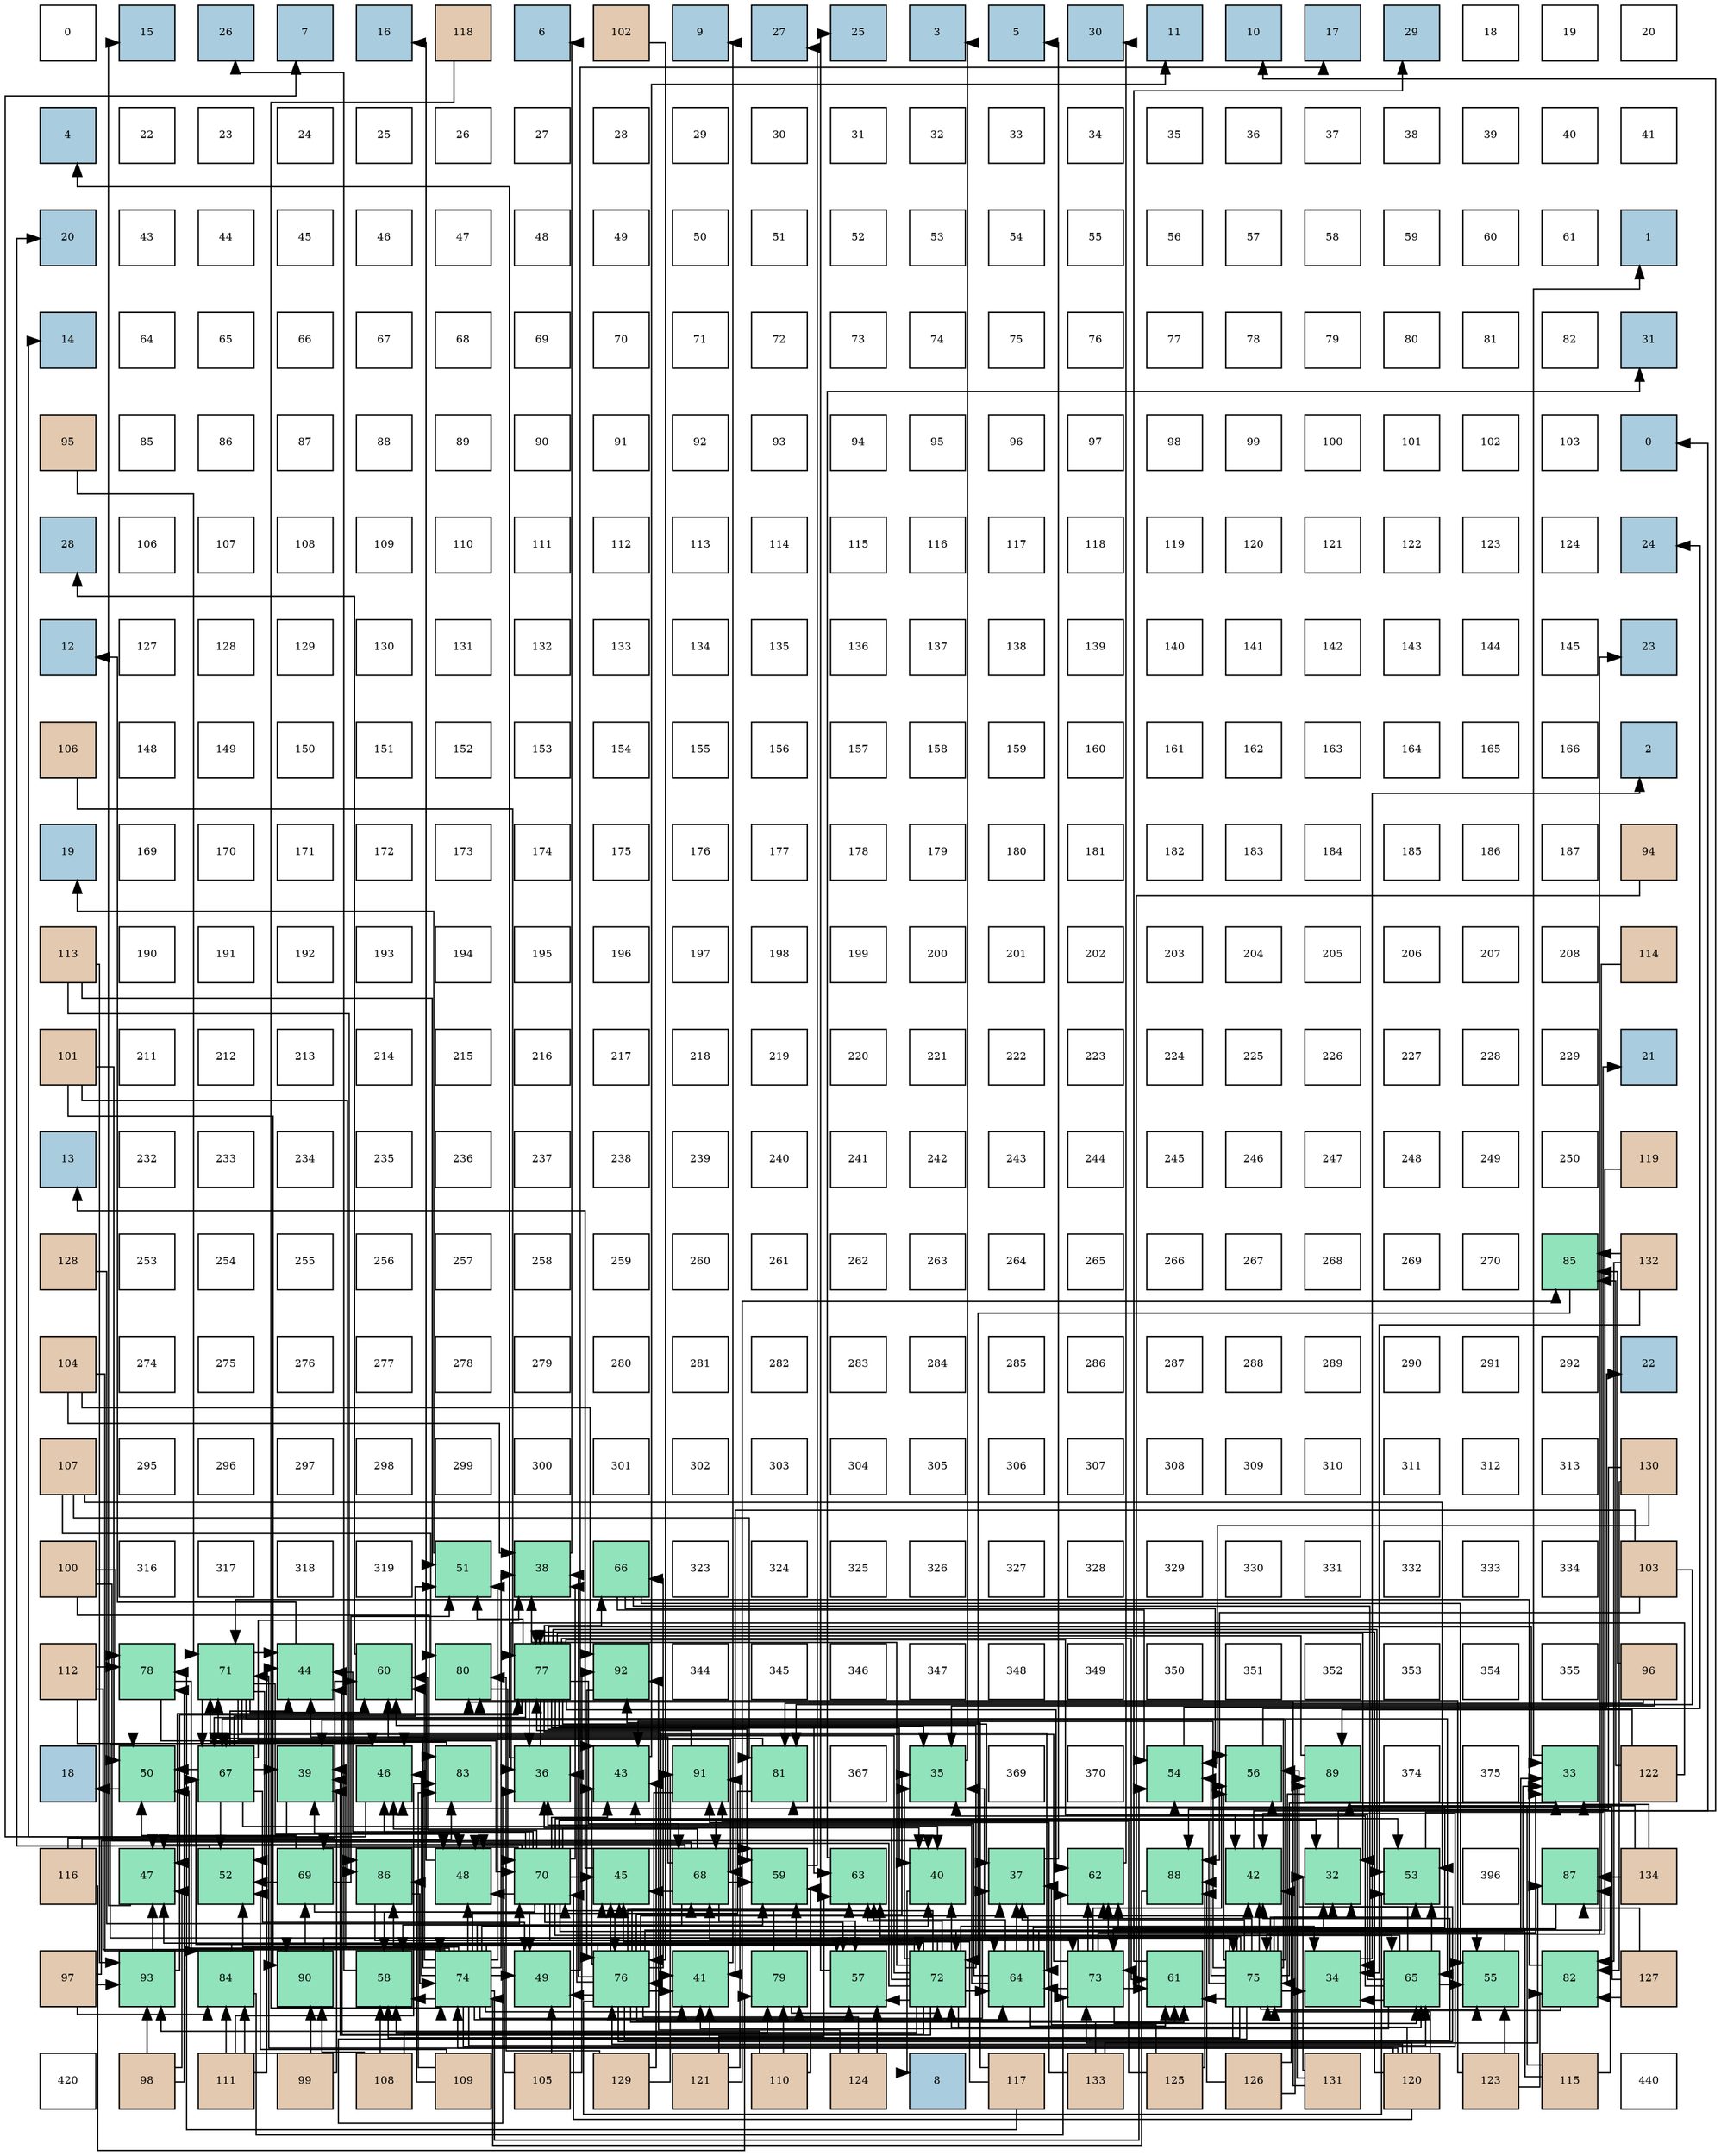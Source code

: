 digraph layout{
 rankdir=TB;
 splines=ortho;
 node [style=filled shape=square fixedsize=true width=0.6];
0[label="0", fontsize=8, fillcolor="#ffffff"];
1[label="15", fontsize=8, fillcolor="#a9ccde"];
2[label="26", fontsize=8, fillcolor="#a9ccde"];
3[label="7", fontsize=8, fillcolor="#a9ccde"];
4[label="16", fontsize=8, fillcolor="#a9ccde"];
5[label="118", fontsize=8, fillcolor="#e3c9af"];
6[label="6", fontsize=8, fillcolor="#a9ccde"];
7[label="102", fontsize=8, fillcolor="#e3c9af"];
8[label="9", fontsize=8, fillcolor="#a9ccde"];
9[label="27", fontsize=8, fillcolor="#a9ccde"];
10[label="25", fontsize=8, fillcolor="#a9ccde"];
11[label="3", fontsize=8, fillcolor="#a9ccde"];
12[label="5", fontsize=8, fillcolor="#a9ccde"];
13[label="30", fontsize=8, fillcolor="#a9ccde"];
14[label="11", fontsize=8, fillcolor="#a9ccde"];
15[label="10", fontsize=8, fillcolor="#a9ccde"];
16[label="17", fontsize=8, fillcolor="#a9ccde"];
17[label="29", fontsize=8, fillcolor="#a9ccde"];
18[label="18", fontsize=8, fillcolor="#ffffff"];
19[label="19", fontsize=8, fillcolor="#ffffff"];
20[label="20", fontsize=8, fillcolor="#ffffff"];
21[label="4", fontsize=8, fillcolor="#a9ccde"];
22[label="22", fontsize=8, fillcolor="#ffffff"];
23[label="23", fontsize=8, fillcolor="#ffffff"];
24[label="24", fontsize=8, fillcolor="#ffffff"];
25[label="25", fontsize=8, fillcolor="#ffffff"];
26[label="26", fontsize=8, fillcolor="#ffffff"];
27[label="27", fontsize=8, fillcolor="#ffffff"];
28[label="28", fontsize=8, fillcolor="#ffffff"];
29[label="29", fontsize=8, fillcolor="#ffffff"];
30[label="30", fontsize=8, fillcolor="#ffffff"];
31[label="31", fontsize=8, fillcolor="#ffffff"];
32[label="32", fontsize=8, fillcolor="#ffffff"];
33[label="33", fontsize=8, fillcolor="#ffffff"];
34[label="34", fontsize=8, fillcolor="#ffffff"];
35[label="35", fontsize=8, fillcolor="#ffffff"];
36[label="36", fontsize=8, fillcolor="#ffffff"];
37[label="37", fontsize=8, fillcolor="#ffffff"];
38[label="38", fontsize=8, fillcolor="#ffffff"];
39[label="39", fontsize=8, fillcolor="#ffffff"];
40[label="40", fontsize=8, fillcolor="#ffffff"];
41[label="41", fontsize=8, fillcolor="#ffffff"];
42[label="20", fontsize=8, fillcolor="#a9ccde"];
43[label="43", fontsize=8, fillcolor="#ffffff"];
44[label="44", fontsize=8, fillcolor="#ffffff"];
45[label="45", fontsize=8, fillcolor="#ffffff"];
46[label="46", fontsize=8, fillcolor="#ffffff"];
47[label="47", fontsize=8, fillcolor="#ffffff"];
48[label="48", fontsize=8, fillcolor="#ffffff"];
49[label="49", fontsize=8, fillcolor="#ffffff"];
50[label="50", fontsize=8, fillcolor="#ffffff"];
51[label="51", fontsize=8, fillcolor="#ffffff"];
52[label="52", fontsize=8, fillcolor="#ffffff"];
53[label="53", fontsize=8, fillcolor="#ffffff"];
54[label="54", fontsize=8, fillcolor="#ffffff"];
55[label="55", fontsize=8, fillcolor="#ffffff"];
56[label="56", fontsize=8, fillcolor="#ffffff"];
57[label="57", fontsize=8, fillcolor="#ffffff"];
58[label="58", fontsize=8, fillcolor="#ffffff"];
59[label="59", fontsize=8, fillcolor="#ffffff"];
60[label="60", fontsize=8, fillcolor="#ffffff"];
61[label="61", fontsize=8, fillcolor="#ffffff"];
62[label="1", fontsize=8, fillcolor="#a9ccde"];
63[label="14", fontsize=8, fillcolor="#a9ccde"];
64[label="64", fontsize=8, fillcolor="#ffffff"];
65[label="65", fontsize=8, fillcolor="#ffffff"];
66[label="66", fontsize=8, fillcolor="#ffffff"];
67[label="67", fontsize=8, fillcolor="#ffffff"];
68[label="68", fontsize=8, fillcolor="#ffffff"];
69[label="69", fontsize=8, fillcolor="#ffffff"];
70[label="70", fontsize=8, fillcolor="#ffffff"];
71[label="71", fontsize=8, fillcolor="#ffffff"];
72[label="72", fontsize=8, fillcolor="#ffffff"];
73[label="73", fontsize=8, fillcolor="#ffffff"];
74[label="74", fontsize=8, fillcolor="#ffffff"];
75[label="75", fontsize=8, fillcolor="#ffffff"];
76[label="76", fontsize=8, fillcolor="#ffffff"];
77[label="77", fontsize=8, fillcolor="#ffffff"];
78[label="78", fontsize=8, fillcolor="#ffffff"];
79[label="79", fontsize=8, fillcolor="#ffffff"];
80[label="80", fontsize=8, fillcolor="#ffffff"];
81[label="81", fontsize=8, fillcolor="#ffffff"];
82[label="82", fontsize=8, fillcolor="#ffffff"];
83[label="31", fontsize=8, fillcolor="#a9ccde"];
84[label="95", fontsize=8, fillcolor="#e3c9af"];
85[label="85", fontsize=8, fillcolor="#ffffff"];
86[label="86", fontsize=8, fillcolor="#ffffff"];
87[label="87", fontsize=8, fillcolor="#ffffff"];
88[label="88", fontsize=8, fillcolor="#ffffff"];
89[label="89", fontsize=8, fillcolor="#ffffff"];
90[label="90", fontsize=8, fillcolor="#ffffff"];
91[label="91", fontsize=8, fillcolor="#ffffff"];
92[label="92", fontsize=8, fillcolor="#ffffff"];
93[label="93", fontsize=8, fillcolor="#ffffff"];
94[label="94", fontsize=8, fillcolor="#ffffff"];
95[label="95", fontsize=8, fillcolor="#ffffff"];
96[label="96", fontsize=8, fillcolor="#ffffff"];
97[label="97", fontsize=8, fillcolor="#ffffff"];
98[label="98", fontsize=8, fillcolor="#ffffff"];
99[label="99", fontsize=8, fillcolor="#ffffff"];
100[label="100", fontsize=8, fillcolor="#ffffff"];
101[label="101", fontsize=8, fillcolor="#ffffff"];
102[label="102", fontsize=8, fillcolor="#ffffff"];
103[label="103", fontsize=8, fillcolor="#ffffff"];
104[label="0", fontsize=8, fillcolor="#a9ccde"];
105[label="28", fontsize=8, fillcolor="#a9ccde"];
106[label="106", fontsize=8, fillcolor="#ffffff"];
107[label="107", fontsize=8, fillcolor="#ffffff"];
108[label="108", fontsize=8, fillcolor="#ffffff"];
109[label="109", fontsize=8, fillcolor="#ffffff"];
110[label="110", fontsize=8, fillcolor="#ffffff"];
111[label="111", fontsize=8, fillcolor="#ffffff"];
112[label="112", fontsize=8, fillcolor="#ffffff"];
113[label="113", fontsize=8, fillcolor="#ffffff"];
114[label="114", fontsize=8, fillcolor="#ffffff"];
115[label="115", fontsize=8, fillcolor="#ffffff"];
116[label="116", fontsize=8, fillcolor="#ffffff"];
117[label="117", fontsize=8, fillcolor="#ffffff"];
118[label="118", fontsize=8, fillcolor="#ffffff"];
119[label="119", fontsize=8, fillcolor="#ffffff"];
120[label="120", fontsize=8, fillcolor="#ffffff"];
121[label="121", fontsize=8, fillcolor="#ffffff"];
122[label="122", fontsize=8, fillcolor="#ffffff"];
123[label="123", fontsize=8, fillcolor="#ffffff"];
124[label="124", fontsize=8, fillcolor="#ffffff"];
125[label="24", fontsize=8, fillcolor="#a9ccde"];
126[label="12", fontsize=8, fillcolor="#a9ccde"];
127[label="127", fontsize=8, fillcolor="#ffffff"];
128[label="128", fontsize=8, fillcolor="#ffffff"];
129[label="129", fontsize=8, fillcolor="#ffffff"];
130[label="130", fontsize=8, fillcolor="#ffffff"];
131[label="131", fontsize=8, fillcolor="#ffffff"];
132[label="132", fontsize=8, fillcolor="#ffffff"];
133[label="133", fontsize=8, fillcolor="#ffffff"];
134[label="134", fontsize=8, fillcolor="#ffffff"];
135[label="135", fontsize=8, fillcolor="#ffffff"];
136[label="136", fontsize=8, fillcolor="#ffffff"];
137[label="137", fontsize=8, fillcolor="#ffffff"];
138[label="138", fontsize=8, fillcolor="#ffffff"];
139[label="139", fontsize=8, fillcolor="#ffffff"];
140[label="140", fontsize=8, fillcolor="#ffffff"];
141[label="141", fontsize=8, fillcolor="#ffffff"];
142[label="142", fontsize=8, fillcolor="#ffffff"];
143[label="143", fontsize=8, fillcolor="#ffffff"];
144[label="144", fontsize=8, fillcolor="#ffffff"];
145[label="145", fontsize=8, fillcolor="#ffffff"];
146[label="23", fontsize=8, fillcolor="#a9ccde"];
147[label="106", fontsize=8, fillcolor="#e3c9af"];
148[label="148", fontsize=8, fillcolor="#ffffff"];
149[label="149", fontsize=8, fillcolor="#ffffff"];
150[label="150", fontsize=8, fillcolor="#ffffff"];
151[label="151", fontsize=8, fillcolor="#ffffff"];
152[label="152", fontsize=8, fillcolor="#ffffff"];
153[label="153", fontsize=8, fillcolor="#ffffff"];
154[label="154", fontsize=8, fillcolor="#ffffff"];
155[label="155", fontsize=8, fillcolor="#ffffff"];
156[label="156", fontsize=8, fillcolor="#ffffff"];
157[label="157", fontsize=8, fillcolor="#ffffff"];
158[label="158", fontsize=8, fillcolor="#ffffff"];
159[label="159", fontsize=8, fillcolor="#ffffff"];
160[label="160", fontsize=8, fillcolor="#ffffff"];
161[label="161", fontsize=8, fillcolor="#ffffff"];
162[label="162", fontsize=8, fillcolor="#ffffff"];
163[label="163", fontsize=8, fillcolor="#ffffff"];
164[label="164", fontsize=8, fillcolor="#ffffff"];
165[label="165", fontsize=8, fillcolor="#ffffff"];
166[label="166", fontsize=8, fillcolor="#ffffff"];
167[label="2", fontsize=8, fillcolor="#a9ccde"];
168[label="19", fontsize=8, fillcolor="#a9ccde"];
169[label="169", fontsize=8, fillcolor="#ffffff"];
170[label="170", fontsize=8, fillcolor="#ffffff"];
171[label="171", fontsize=8, fillcolor="#ffffff"];
172[label="172", fontsize=8, fillcolor="#ffffff"];
173[label="173", fontsize=8, fillcolor="#ffffff"];
174[label="174", fontsize=8, fillcolor="#ffffff"];
175[label="175", fontsize=8, fillcolor="#ffffff"];
176[label="176", fontsize=8, fillcolor="#ffffff"];
177[label="177", fontsize=8, fillcolor="#ffffff"];
178[label="178", fontsize=8, fillcolor="#ffffff"];
179[label="179", fontsize=8, fillcolor="#ffffff"];
180[label="180", fontsize=8, fillcolor="#ffffff"];
181[label="181", fontsize=8, fillcolor="#ffffff"];
182[label="182", fontsize=8, fillcolor="#ffffff"];
183[label="183", fontsize=8, fillcolor="#ffffff"];
184[label="184", fontsize=8, fillcolor="#ffffff"];
185[label="185", fontsize=8, fillcolor="#ffffff"];
186[label="186", fontsize=8, fillcolor="#ffffff"];
187[label="187", fontsize=8, fillcolor="#ffffff"];
188[label="94", fontsize=8, fillcolor="#e3c9af"];
189[label="113", fontsize=8, fillcolor="#e3c9af"];
190[label="190", fontsize=8, fillcolor="#ffffff"];
191[label="191", fontsize=8, fillcolor="#ffffff"];
192[label="192", fontsize=8, fillcolor="#ffffff"];
193[label="193", fontsize=8, fillcolor="#ffffff"];
194[label="194", fontsize=8, fillcolor="#ffffff"];
195[label="195", fontsize=8, fillcolor="#ffffff"];
196[label="196", fontsize=8, fillcolor="#ffffff"];
197[label="197", fontsize=8, fillcolor="#ffffff"];
198[label="198", fontsize=8, fillcolor="#ffffff"];
199[label="199", fontsize=8, fillcolor="#ffffff"];
200[label="200", fontsize=8, fillcolor="#ffffff"];
201[label="201", fontsize=8, fillcolor="#ffffff"];
202[label="202", fontsize=8, fillcolor="#ffffff"];
203[label="203", fontsize=8, fillcolor="#ffffff"];
204[label="204", fontsize=8, fillcolor="#ffffff"];
205[label="205", fontsize=8, fillcolor="#ffffff"];
206[label="206", fontsize=8, fillcolor="#ffffff"];
207[label="207", fontsize=8, fillcolor="#ffffff"];
208[label="208", fontsize=8, fillcolor="#ffffff"];
209[label="114", fontsize=8, fillcolor="#e3c9af"];
210[label="101", fontsize=8, fillcolor="#e3c9af"];
211[label="211", fontsize=8, fillcolor="#ffffff"];
212[label="212", fontsize=8, fillcolor="#ffffff"];
213[label="213", fontsize=8, fillcolor="#ffffff"];
214[label="214", fontsize=8, fillcolor="#ffffff"];
215[label="215", fontsize=8, fillcolor="#ffffff"];
216[label="216", fontsize=8, fillcolor="#ffffff"];
217[label="217", fontsize=8, fillcolor="#ffffff"];
218[label="218", fontsize=8, fillcolor="#ffffff"];
219[label="219", fontsize=8, fillcolor="#ffffff"];
220[label="220", fontsize=8, fillcolor="#ffffff"];
221[label="221", fontsize=8, fillcolor="#ffffff"];
222[label="222", fontsize=8, fillcolor="#ffffff"];
223[label="223", fontsize=8, fillcolor="#ffffff"];
224[label="224", fontsize=8, fillcolor="#ffffff"];
225[label="225", fontsize=8, fillcolor="#ffffff"];
226[label="226", fontsize=8, fillcolor="#ffffff"];
227[label="227", fontsize=8, fillcolor="#ffffff"];
228[label="228", fontsize=8, fillcolor="#ffffff"];
229[label="229", fontsize=8, fillcolor="#ffffff"];
230[label="21", fontsize=8, fillcolor="#a9ccde"];
231[label="13", fontsize=8, fillcolor="#a9ccde"];
232[label="232", fontsize=8, fillcolor="#ffffff"];
233[label="233", fontsize=8, fillcolor="#ffffff"];
234[label="234", fontsize=8, fillcolor="#ffffff"];
235[label="235", fontsize=8, fillcolor="#ffffff"];
236[label="236", fontsize=8, fillcolor="#ffffff"];
237[label="237", fontsize=8, fillcolor="#ffffff"];
238[label="238", fontsize=8, fillcolor="#ffffff"];
239[label="239", fontsize=8, fillcolor="#ffffff"];
240[label="240", fontsize=8, fillcolor="#ffffff"];
241[label="241", fontsize=8, fillcolor="#ffffff"];
242[label="242", fontsize=8, fillcolor="#ffffff"];
243[label="243", fontsize=8, fillcolor="#ffffff"];
244[label="244", fontsize=8, fillcolor="#ffffff"];
245[label="245", fontsize=8, fillcolor="#ffffff"];
246[label="246", fontsize=8, fillcolor="#ffffff"];
247[label="247", fontsize=8, fillcolor="#ffffff"];
248[label="248", fontsize=8, fillcolor="#ffffff"];
249[label="249", fontsize=8, fillcolor="#ffffff"];
250[label="250", fontsize=8, fillcolor="#ffffff"];
251[label="119", fontsize=8, fillcolor="#e3c9af"];
252[label="128", fontsize=8, fillcolor="#e3c9af"];
253[label="253", fontsize=8, fillcolor="#ffffff"];
254[label="254", fontsize=8, fillcolor="#ffffff"];
255[label="255", fontsize=8, fillcolor="#ffffff"];
256[label="256", fontsize=8, fillcolor="#ffffff"];
257[label="257", fontsize=8, fillcolor="#ffffff"];
258[label="258", fontsize=8, fillcolor="#ffffff"];
259[label="259", fontsize=8, fillcolor="#ffffff"];
260[label="260", fontsize=8, fillcolor="#ffffff"];
261[label="261", fontsize=8, fillcolor="#ffffff"];
262[label="262", fontsize=8, fillcolor="#ffffff"];
263[label="263", fontsize=8, fillcolor="#ffffff"];
264[label="264", fontsize=8, fillcolor="#ffffff"];
265[label="265", fontsize=8, fillcolor="#ffffff"];
266[label="266", fontsize=8, fillcolor="#ffffff"];
267[label="267", fontsize=8, fillcolor="#ffffff"];
268[label="268", fontsize=8, fillcolor="#ffffff"];
269[label="269", fontsize=8, fillcolor="#ffffff"];
270[label="270", fontsize=8, fillcolor="#ffffff"];
271[label="85", fontsize=8, fillcolor="#91e3bb"];
272[label="132", fontsize=8, fillcolor="#e3c9af"];
273[label="104", fontsize=8, fillcolor="#e3c9af"];
274[label="274", fontsize=8, fillcolor="#ffffff"];
275[label="275", fontsize=8, fillcolor="#ffffff"];
276[label="276", fontsize=8, fillcolor="#ffffff"];
277[label="277", fontsize=8, fillcolor="#ffffff"];
278[label="278", fontsize=8, fillcolor="#ffffff"];
279[label="279", fontsize=8, fillcolor="#ffffff"];
280[label="280", fontsize=8, fillcolor="#ffffff"];
281[label="281", fontsize=8, fillcolor="#ffffff"];
282[label="282", fontsize=8, fillcolor="#ffffff"];
283[label="283", fontsize=8, fillcolor="#ffffff"];
284[label="284", fontsize=8, fillcolor="#ffffff"];
285[label="285", fontsize=8, fillcolor="#ffffff"];
286[label="286", fontsize=8, fillcolor="#ffffff"];
287[label="287", fontsize=8, fillcolor="#ffffff"];
288[label="288", fontsize=8, fillcolor="#ffffff"];
289[label="289", fontsize=8, fillcolor="#ffffff"];
290[label="290", fontsize=8, fillcolor="#ffffff"];
291[label="291", fontsize=8, fillcolor="#ffffff"];
292[label="292", fontsize=8, fillcolor="#ffffff"];
293[label="22", fontsize=8, fillcolor="#a9ccde"];
294[label="107", fontsize=8, fillcolor="#e3c9af"];
295[label="295", fontsize=8, fillcolor="#ffffff"];
296[label="296", fontsize=8, fillcolor="#ffffff"];
297[label="297", fontsize=8, fillcolor="#ffffff"];
298[label="298", fontsize=8, fillcolor="#ffffff"];
299[label="299", fontsize=8, fillcolor="#ffffff"];
300[label="300", fontsize=8, fillcolor="#ffffff"];
301[label="301", fontsize=8, fillcolor="#ffffff"];
302[label="302", fontsize=8, fillcolor="#ffffff"];
303[label="303", fontsize=8, fillcolor="#ffffff"];
304[label="304", fontsize=8, fillcolor="#ffffff"];
305[label="305", fontsize=8, fillcolor="#ffffff"];
306[label="306", fontsize=8, fillcolor="#ffffff"];
307[label="307", fontsize=8, fillcolor="#ffffff"];
308[label="308", fontsize=8, fillcolor="#ffffff"];
309[label="309", fontsize=8, fillcolor="#ffffff"];
310[label="310", fontsize=8, fillcolor="#ffffff"];
311[label="311", fontsize=8, fillcolor="#ffffff"];
312[label="312", fontsize=8, fillcolor="#ffffff"];
313[label="313", fontsize=8, fillcolor="#ffffff"];
314[label="130", fontsize=8, fillcolor="#e3c9af"];
315[label="100", fontsize=8, fillcolor="#e3c9af"];
316[label="316", fontsize=8, fillcolor="#ffffff"];
317[label="317", fontsize=8, fillcolor="#ffffff"];
318[label="318", fontsize=8, fillcolor="#ffffff"];
319[label="319", fontsize=8, fillcolor="#ffffff"];
320[label="51", fontsize=8, fillcolor="#91e3bb"];
321[label="38", fontsize=8, fillcolor="#91e3bb"];
322[label="66", fontsize=8, fillcolor="#91e3bb"];
323[label="323", fontsize=8, fillcolor="#ffffff"];
324[label="324", fontsize=8, fillcolor="#ffffff"];
325[label="325", fontsize=8, fillcolor="#ffffff"];
326[label="326", fontsize=8, fillcolor="#ffffff"];
327[label="327", fontsize=8, fillcolor="#ffffff"];
328[label="328", fontsize=8, fillcolor="#ffffff"];
329[label="329", fontsize=8, fillcolor="#ffffff"];
330[label="330", fontsize=8, fillcolor="#ffffff"];
331[label="331", fontsize=8, fillcolor="#ffffff"];
332[label="332", fontsize=8, fillcolor="#ffffff"];
333[label="333", fontsize=8, fillcolor="#ffffff"];
334[label="334", fontsize=8, fillcolor="#ffffff"];
335[label="103", fontsize=8, fillcolor="#e3c9af"];
336[label="112", fontsize=8, fillcolor="#e3c9af"];
337[label="78", fontsize=8, fillcolor="#91e3bb"];
338[label="71", fontsize=8, fillcolor="#91e3bb"];
339[label="44", fontsize=8, fillcolor="#91e3bb"];
340[label="60", fontsize=8, fillcolor="#91e3bb"];
341[label="80", fontsize=8, fillcolor="#91e3bb"];
342[label="77", fontsize=8, fillcolor="#91e3bb"];
343[label="92", fontsize=8, fillcolor="#91e3bb"];
344[label="344", fontsize=8, fillcolor="#ffffff"];
345[label="345", fontsize=8, fillcolor="#ffffff"];
346[label="346", fontsize=8, fillcolor="#ffffff"];
347[label="347", fontsize=8, fillcolor="#ffffff"];
348[label="348", fontsize=8, fillcolor="#ffffff"];
349[label="349", fontsize=8, fillcolor="#ffffff"];
350[label="350", fontsize=8, fillcolor="#ffffff"];
351[label="351", fontsize=8, fillcolor="#ffffff"];
352[label="352", fontsize=8, fillcolor="#ffffff"];
353[label="353", fontsize=8, fillcolor="#ffffff"];
354[label="354", fontsize=8, fillcolor="#ffffff"];
355[label="355", fontsize=8, fillcolor="#ffffff"];
356[label="96", fontsize=8, fillcolor="#e3c9af"];
357[label="18", fontsize=8, fillcolor="#a9ccde"];
358[label="50", fontsize=8, fillcolor="#91e3bb"];
359[label="67", fontsize=8, fillcolor="#91e3bb"];
360[label="39", fontsize=8, fillcolor="#91e3bb"];
361[label="46", fontsize=8, fillcolor="#91e3bb"];
362[label="83", fontsize=8, fillcolor="#91e3bb"];
363[label="36", fontsize=8, fillcolor="#91e3bb"];
364[label="43", fontsize=8, fillcolor="#91e3bb"];
365[label="91", fontsize=8, fillcolor="#91e3bb"];
366[label="81", fontsize=8, fillcolor="#91e3bb"];
367[label="367", fontsize=8, fillcolor="#ffffff"];
368[label="35", fontsize=8, fillcolor="#91e3bb"];
369[label="369", fontsize=8, fillcolor="#ffffff"];
370[label="370", fontsize=8, fillcolor="#ffffff"];
371[label="54", fontsize=8, fillcolor="#91e3bb"];
372[label="56", fontsize=8, fillcolor="#91e3bb"];
373[label="89", fontsize=8, fillcolor="#91e3bb"];
374[label="374", fontsize=8, fillcolor="#ffffff"];
375[label="375", fontsize=8, fillcolor="#ffffff"];
376[label="33", fontsize=8, fillcolor="#91e3bb"];
377[label="122", fontsize=8, fillcolor="#e3c9af"];
378[label="116", fontsize=8, fillcolor="#e3c9af"];
379[label="47", fontsize=8, fillcolor="#91e3bb"];
380[label="52", fontsize=8, fillcolor="#91e3bb"];
381[label="69", fontsize=8, fillcolor="#91e3bb"];
382[label="86", fontsize=8, fillcolor="#91e3bb"];
383[label="48", fontsize=8, fillcolor="#91e3bb"];
384[label="70", fontsize=8, fillcolor="#91e3bb"];
385[label="45", fontsize=8, fillcolor="#91e3bb"];
386[label="68", fontsize=8, fillcolor="#91e3bb"];
387[label="59", fontsize=8, fillcolor="#91e3bb"];
388[label="63", fontsize=8, fillcolor="#91e3bb"];
389[label="40", fontsize=8, fillcolor="#91e3bb"];
390[label="37", fontsize=8, fillcolor="#91e3bb"];
391[label="62", fontsize=8, fillcolor="#91e3bb"];
392[label="88", fontsize=8, fillcolor="#91e3bb"];
393[label="42", fontsize=8, fillcolor="#91e3bb"];
394[label="32", fontsize=8, fillcolor="#91e3bb"];
395[label="53", fontsize=8, fillcolor="#91e3bb"];
396[label="396", fontsize=8, fillcolor="#ffffff"];
397[label="87", fontsize=8, fillcolor="#91e3bb"];
398[label="134", fontsize=8, fillcolor="#e3c9af"];
399[label="97", fontsize=8, fillcolor="#e3c9af"];
400[label="93", fontsize=8, fillcolor="#91e3bb"];
401[label="84", fontsize=8, fillcolor="#91e3bb"];
402[label="90", fontsize=8, fillcolor="#91e3bb"];
403[label="58", fontsize=8, fillcolor="#91e3bb"];
404[label="74", fontsize=8, fillcolor="#91e3bb"];
405[label="49", fontsize=8, fillcolor="#91e3bb"];
406[label="76", fontsize=8, fillcolor="#91e3bb"];
407[label="41", fontsize=8, fillcolor="#91e3bb"];
408[label="79", fontsize=8, fillcolor="#91e3bb"];
409[label="57", fontsize=8, fillcolor="#91e3bb"];
410[label="72", fontsize=8, fillcolor="#91e3bb"];
411[label="64", fontsize=8, fillcolor="#91e3bb"];
412[label="73", fontsize=8, fillcolor="#91e3bb"];
413[label="61", fontsize=8, fillcolor="#91e3bb"];
414[label="75", fontsize=8, fillcolor="#91e3bb"];
415[label="34", fontsize=8, fillcolor="#91e3bb"];
416[label="65", fontsize=8, fillcolor="#91e3bb"];
417[label="55", fontsize=8, fillcolor="#91e3bb"];
418[label="82", fontsize=8, fillcolor="#91e3bb"];
419[label="127", fontsize=8, fillcolor="#e3c9af"];
420[label="420", fontsize=8, fillcolor="#ffffff"];
421[label="98", fontsize=8, fillcolor="#e3c9af"];
422[label="111", fontsize=8, fillcolor="#e3c9af"];
423[label="99", fontsize=8, fillcolor="#e3c9af"];
424[label="108", fontsize=8, fillcolor="#e3c9af"];
425[label="109", fontsize=8, fillcolor="#e3c9af"];
426[label="105", fontsize=8, fillcolor="#e3c9af"];
427[label="129", fontsize=8, fillcolor="#e3c9af"];
428[label="121", fontsize=8, fillcolor="#e3c9af"];
429[label="110", fontsize=8, fillcolor="#e3c9af"];
430[label="124", fontsize=8, fillcolor="#e3c9af"];
431[label="8", fontsize=8, fillcolor="#a9ccde"];
432[label="117", fontsize=8, fillcolor="#e3c9af"];
433[label="133", fontsize=8, fillcolor="#e3c9af"];
434[label="125", fontsize=8, fillcolor="#e3c9af"];
435[label="126", fontsize=8, fillcolor="#e3c9af"];
436[label="131", fontsize=8, fillcolor="#e3c9af"];
437[label="120", fontsize=8, fillcolor="#e3c9af"];
438[label="123", fontsize=8, fillcolor="#e3c9af"];
439[label="115", fontsize=8, fillcolor="#e3c9af"];
440[label="440", fontsize=8, fillcolor="#ffffff"];
edge [constraint=false, style=vis];394 -> 104;
376 -> 62;
415 -> 167;
368 -> 11;
363 -> 21;
390 -> 12;
321 -> 6;
360 -> 3;
389 -> 431;
407 -> 8;
393 -> 15;
364 -> 14;
339 -> 126;
385 -> 231;
361 -> 63;
379 -> 1;
383 -> 4;
405 -> 16;
358 -> 357;
320 -> 168;
380 -> 42;
395 -> 230;
371 -> 293;
417 -> 146;
372 -> 125;
409 -> 10;
403 -> 2;
387 -> 9;
340 -> 105;
413 -> 17;
391 -> 13;
388 -> 83;
411 -> 394;
411 -> 376;
411 -> 363;
411 -> 390;
411 -> 393;
411 -> 364;
411 -> 413;
411 -> 388;
416 -> 415;
416 -> 368;
416 -> 407;
416 -> 395;
416 -> 371;
416 -> 417;
416 -> 372;
416 -> 391;
322 -> 415;
322 -> 371;
322 -> 417;
322 -> 372;
359 -> 321;
359 -> 360;
359 -> 389;
359 -> 339;
359 -> 405;
359 -> 358;
359 -> 320;
359 -> 380;
386 -> 385;
386 -> 361;
386 -> 379;
386 -> 383;
386 -> 409;
386 -> 403;
386 -> 387;
386 -> 340;
381 -> 405;
381 -> 358;
381 -> 320;
381 -> 380;
384 -> 394;
384 -> 321;
384 -> 360;
384 -> 389;
384 -> 364;
384 -> 339;
384 -> 385;
384 -> 361;
384 -> 379;
384 -> 383;
384 -> 395;
384 -> 417;
384 -> 409;
384 -> 403;
384 -> 387;
384 -> 340;
384 -> 411;
384 -> 416;
384 -> 381;
338 -> 339;
338 -> 383;
338 -> 380;
338 -> 340;
338 -> 411;
338 -> 416;
338 -> 359;
338 -> 386;
410 -> 415;
410 -> 368;
410 -> 363;
410 -> 321;
410 -> 360;
410 -> 389;
410 -> 339;
410 -> 385;
410 -> 361;
410 -> 379;
410 -> 383;
410 -> 409;
410 -> 403;
410 -> 387;
410 -> 340;
410 -> 388;
410 -> 411;
410 -> 416;
410 -> 381;
412 -> 376;
412 -> 372;
412 -> 413;
412 -> 391;
412 -> 411;
412 -> 416;
412 -> 359;
412 -> 386;
404 -> 390;
404 -> 321;
404 -> 360;
404 -> 389;
404 -> 407;
404 -> 393;
404 -> 339;
404 -> 385;
404 -> 361;
404 -> 379;
404 -> 383;
404 -> 405;
404 -> 358;
404 -> 320;
404 -> 380;
404 -> 371;
404 -> 409;
404 -> 403;
404 -> 387;
404 -> 340;
404 -> 411;
404 -> 416;
414 -> 394;
414 -> 376;
414 -> 415;
414 -> 368;
414 -> 363;
414 -> 390;
414 -> 360;
414 -> 407;
414 -> 393;
414 -> 364;
414 -> 361;
414 -> 358;
414 -> 395;
414 -> 371;
414 -> 417;
414 -> 372;
414 -> 403;
414 -> 413;
414 -> 391;
414 -> 388;
414 -> 359;
414 -> 386;
406 -> 394;
406 -> 376;
406 -> 368;
406 -> 363;
406 -> 390;
406 -> 321;
406 -> 407;
406 -> 393;
406 -> 364;
406 -> 385;
406 -> 405;
406 -> 395;
406 -> 409;
406 -> 413;
406 -> 391;
406 -> 388;
406 -> 322;
406 -> 359;
406 -> 386;
342 -> 394;
342 -> 376;
342 -> 368;
342 -> 363;
342 -> 390;
342 -> 389;
342 -> 407;
342 -> 393;
342 -> 364;
342 -> 379;
342 -> 320;
342 -> 395;
342 -> 387;
342 -> 413;
342 -> 391;
342 -> 388;
342 -> 322;
342 -> 359;
342 -> 386;
337 -> 384;
337 -> 404;
408 -> 384;
408 -> 410;
341 -> 384;
366 -> 338;
366 -> 406;
418 -> 338;
418 -> 414;
362 -> 338;
401 -> 410;
401 -> 412;
271 -> 410;
382 -> 412;
382 -> 404;
397 -> 412;
392 -> 404;
373 -> 414;
373 -> 342;
402 -> 414;
365 -> 406;
365 -> 342;
343 -> 406;
400 -> 342;
188 -> 412;
84 -> 338;
356 -> 368;
356 -> 366;
356 -> 271;
399 -> 389;
399 -> 401;
399 -> 400;
421 -> 379;
421 -> 337;
421 -> 400;
423 -> 360;
423 -> 401;
423 -> 402;
315 -> 383;
315 -> 337;
315 -> 362;
210 -> 358;
210 -> 382;
210 -> 402;
7 -> 406;
335 -> 407;
335 -> 366;
335 -> 392;
273 -> 321;
273 -> 401;
273 -> 343;
426 -> 405;
426 -> 382;
426 -> 343;
147 -> 342;
294 -> 395;
294 -> 341;
294 -> 366;
424 -> 403;
424 -> 408;
424 -> 402;
425 -> 380;
425 -> 362;
425 -> 382;
429 -> 387;
429 -> 408;
429 -> 400;
422 -> 339;
422 -> 362;
422 -> 401;
336 -> 361;
336 -> 337;
336 -> 402;
189 -> 320;
189 -> 382;
189 -> 400;
209 -> 410;
439 -> 391;
439 -> 366;
439 -> 397;
378 -> 340;
378 -> 408;
378 -> 362;
432 -> 385;
432 -> 337;
432 -> 343;
5 -> 404;
251 -> 414;
437 -> 384;
437 -> 338;
437 -> 410;
437 -> 412;
437 -> 404;
437 -> 414;
437 -> 406;
437 -> 342;
428 -> 388;
428 -> 271;
428 -> 365;
377 -> 363;
377 -> 271;
377 -> 373;
438 -> 417;
438 -> 341;
438 -> 418;
430 -> 409;
430 -> 408;
430 -> 343;
434 -> 390;
434 -> 392;
434 -> 365;
435 -> 393;
435 -> 392;
435 -> 373;
419 -> 372;
419 -> 418;
419 -> 397;
252 -> 384;
427 -> 364;
427 -> 341;
427 -> 365;
314 -> 371;
314 -> 418;
314 -> 392;
436 -> 394;
436 -> 341;
436 -> 373;
272 -> 415;
272 -> 418;
272 -> 271;
433 -> 413;
433 -> 397;
433 -> 365;
398 -> 376;
398 -> 397;
398 -> 373;
edge [constraint=true, style=invis];
0 -> 21 -> 42 -> 63 -> 84 -> 105 -> 126 -> 147 -> 168 -> 189 -> 210 -> 231 -> 252 -> 273 -> 294 -> 315 -> 336 -> 357 -> 378 -> 399 -> 420;
1 -> 22 -> 43 -> 64 -> 85 -> 106 -> 127 -> 148 -> 169 -> 190 -> 211 -> 232 -> 253 -> 274 -> 295 -> 316 -> 337 -> 358 -> 379 -> 400 -> 421;
2 -> 23 -> 44 -> 65 -> 86 -> 107 -> 128 -> 149 -> 170 -> 191 -> 212 -> 233 -> 254 -> 275 -> 296 -> 317 -> 338 -> 359 -> 380 -> 401 -> 422;
3 -> 24 -> 45 -> 66 -> 87 -> 108 -> 129 -> 150 -> 171 -> 192 -> 213 -> 234 -> 255 -> 276 -> 297 -> 318 -> 339 -> 360 -> 381 -> 402 -> 423;
4 -> 25 -> 46 -> 67 -> 88 -> 109 -> 130 -> 151 -> 172 -> 193 -> 214 -> 235 -> 256 -> 277 -> 298 -> 319 -> 340 -> 361 -> 382 -> 403 -> 424;
5 -> 26 -> 47 -> 68 -> 89 -> 110 -> 131 -> 152 -> 173 -> 194 -> 215 -> 236 -> 257 -> 278 -> 299 -> 320 -> 341 -> 362 -> 383 -> 404 -> 425;
6 -> 27 -> 48 -> 69 -> 90 -> 111 -> 132 -> 153 -> 174 -> 195 -> 216 -> 237 -> 258 -> 279 -> 300 -> 321 -> 342 -> 363 -> 384 -> 405 -> 426;
7 -> 28 -> 49 -> 70 -> 91 -> 112 -> 133 -> 154 -> 175 -> 196 -> 217 -> 238 -> 259 -> 280 -> 301 -> 322 -> 343 -> 364 -> 385 -> 406 -> 427;
8 -> 29 -> 50 -> 71 -> 92 -> 113 -> 134 -> 155 -> 176 -> 197 -> 218 -> 239 -> 260 -> 281 -> 302 -> 323 -> 344 -> 365 -> 386 -> 407 -> 428;
9 -> 30 -> 51 -> 72 -> 93 -> 114 -> 135 -> 156 -> 177 -> 198 -> 219 -> 240 -> 261 -> 282 -> 303 -> 324 -> 345 -> 366 -> 387 -> 408 -> 429;
10 -> 31 -> 52 -> 73 -> 94 -> 115 -> 136 -> 157 -> 178 -> 199 -> 220 -> 241 -> 262 -> 283 -> 304 -> 325 -> 346 -> 367 -> 388 -> 409 -> 430;
11 -> 32 -> 53 -> 74 -> 95 -> 116 -> 137 -> 158 -> 179 -> 200 -> 221 -> 242 -> 263 -> 284 -> 305 -> 326 -> 347 -> 368 -> 389 -> 410 -> 431;
12 -> 33 -> 54 -> 75 -> 96 -> 117 -> 138 -> 159 -> 180 -> 201 -> 222 -> 243 -> 264 -> 285 -> 306 -> 327 -> 348 -> 369 -> 390 -> 411 -> 432;
13 -> 34 -> 55 -> 76 -> 97 -> 118 -> 139 -> 160 -> 181 -> 202 -> 223 -> 244 -> 265 -> 286 -> 307 -> 328 -> 349 -> 370 -> 391 -> 412 -> 433;
14 -> 35 -> 56 -> 77 -> 98 -> 119 -> 140 -> 161 -> 182 -> 203 -> 224 -> 245 -> 266 -> 287 -> 308 -> 329 -> 350 -> 371 -> 392 -> 413 -> 434;
15 -> 36 -> 57 -> 78 -> 99 -> 120 -> 141 -> 162 -> 183 -> 204 -> 225 -> 246 -> 267 -> 288 -> 309 -> 330 -> 351 -> 372 -> 393 -> 414 -> 435;
16 -> 37 -> 58 -> 79 -> 100 -> 121 -> 142 -> 163 -> 184 -> 205 -> 226 -> 247 -> 268 -> 289 -> 310 -> 331 -> 352 -> 373 -> 394 -> 415 -> 436;
17 -> 38 -> 59 -> 80 -> 101 -> 122 -> 143 -> 164 -> 185 -> 206 -> 227 -> 248 -> 269 -> 290 -> 311 -> 332 -> 353 -> 374 -> 395 -> 416 -> 437;
18 -> 39 -> 60 -> 81 -> 102 -> 123 -> 144 -> 165 -> 186 -> 207 -> 228 -> 249 -> 270 -> 291 -> 312 -> 333 -> 354 -> 375 -> 396 -> 417 -> 438;
19 -> 40 -> 61 -> 82 -> 103 -> 124 -> 145 -> 166 -> 187 -> 208 -> 229 -> 250 -> 271 -> 292 -> 313 -> 334 -> 355 -> 376 -> 397 -> 418 -> 439;
20 -> 41 -> 62 -> 83 -> 104 -> 125 -> 146 -> 167 -> 188 -> 209 -> 230 -> 251 -> 272 -> 293 -> 314 -> 335 -> 356 -> 377 -> 398 -> 419 -> 440;
rank = same {0 -> 1 -> 2 -> 3 -> 4 -> 5 -> 6 -> 7 -> 8 -> 9 -> 10 -> 11 -> 12 -> 13 -> 14 -> 15 -> 16 -> 17 -> 18 -> 19 -> 20};
rank = same {21 -> 22 -> 23 -> 24 -> 25 -> 26 -> 27 -> 28 -> 29 -> 30 -> 31 -> 32 -> 33 -> 34 -> 35 -> 36 -> 37 -> 38 -> 39 -> 40 -> 41};
rank = same {42 -> 43 -> 44 -> 45 -> 46 -> 47 -> 48 -> 49 -> 50 -> 51 -> 52 -> 53 -> 54 -> 55 -> 56 -> 57 -> 58 -> 59 -> 60 -> 61 -> 62};
rank = same {63 -> 64 -> 65 -> 66 -> 67 -> 68 -> 69 -> 70 -> 71 -> 72 -> 73 -> 74 -> 75 -> 76 -> 77 -> 78 -> 79 -> 80 -> 81 -> 82 -> 83};
rank = same {84 -> 85 -> 86 -> 87 -> 88 -> 89 -> 90 -> 91 -> 92 -> 93 -> 94 -> 95 -> 96 -> 97 -> 98 -> 99 -> 100 -> 101 -> 102 -> 103 -> 104};
rank = same {105 -> 106 -> 107 -> 108 -> 109 -> 110 -> 111 -> 112 -> 113 -> 114 -> 115 -> 116 -> 117 -> 118 -> 119 -> 120 -> 121 -> 122 -> 123 -> 124 -> 125};
rank = same {126 -> 127 -> 128 -> 129 -> 130 -> 131 -> 132 -> 133 -> 134 -> 135 -> 136 -> 137 -> 138 -> 139 -> 140 -> 141 -> 142 -> 143 -> 144 -> 145 -> 146};
rank = same {147 -> 148 -> 149 -> 150 -> 151 -> 152 -> 153 -> 154 -> 155 -> 156 -> 157 -> 158 -> 159 -> 160 -> 161 -> 162 -> 163 -> 164 -> 165 -> 166 -> 167};
rank = same {168 -> 169 -> 170 -> 171 -> 172 -> 173 -> 174 -> 175 -> 176 -> 177 -> 178 -> 179 -> 180 -> 181 -> 182 -> 183 -> 184 -> 185 -> 186 -> 187 -> 188};
rank = same {189 -> 190 -> 191 -> 192 -> 193 -> 194 -> 195 -> 196 -> 197 -> 198 -> 199 -> 200 -> 201 -> 202 -> 203 -> 204 -> 205 -> 206 -> 207 -> 208 -> 209};
rank = same {210 -> 211 -> 212 -> 213 -> 214 -> 215 -> 216 -> 217 -> 218 -> 219 -> 220 -> 221 -> 222 -> 223 -> 224 -> 225 -> 226 -> 227 -> 228 -> 229 -> 230};
rank = same {231 -> 232 -> 233 -> 234 -> 235 -> 236 -> 237 -> 238 -> 239 -> 240 -> 241 -> 242 -> 243 -> 244 -> 245 -> 246 -> 247 -> 248 -> 249 -> 250 -> 251};
rank = same {252 -> 253 -> 254 -> 255 -> 256 -> 257 -> 258 -> 259 -> 260 -> 261 -> 262 -> 263 -> 264 -> 265 -> 266 -> 267 -> 268 -> 269 -> 270 -> 271 -> 272};
rank = same {273 -> 274 -> 275 -> 276 -> 277 -> 278 -> 279 -> 280 -> 281 -> 282 -> 283 -> 284 -> 285 -> 286 -> 287 -> 288 -> 289 -> 290 -> 291 -> 292 -> 293};
rank = same {294 -> 295 -> 296 -> 297 -> 298 -> 299 -> 300 -> 301 -> 302 -> 303 -> 304 -> 305 -> 306 -> 307 -> 308 -> 309 -> 310 -> 311 -> 312 -> 313 -> 314};
rank = same {315 -> 316 -> 317 -> 318 -> 319 -> 320 -> 321 -> 322 -> 323 -> 324 -> 325 -> 326 -> 327 -> 328 -> 329 -> 330 -> 331 -> 332 -> 333 -> 334 -> 335};
rank = same {336 -> 337 -> 338 -> 339 -> 340 -> 341 -> 342 -> 343 -> 344 -> 345 -> 346 -> 347 -> 348 -> 349 -> 350 -> 351 -> 352 -> 353 -> 354 -> 355 -> 356};
rank = same {357 -> 358 -> 359 -> 360 -> 361 -> 362 -> 363 -> 364 -> 365 -> 366 -> 367 -> 368 -> 369 -> 370 -> 371 -> 372 -> 373 -> 374 -> 375 -> 376 -> 377};
rank = same {378 -> 379 -> 380 -> 381 -> 382 -> 383 -> 384 -> 385 -> 386 -> 387 -> 388 -> 389 -> 390 -> 391 -> 392 -> 393 -> 394 -> 395 -> 396 -> 397 -> 398};
rank = same {399 -> 400 -> 401 -> 402 -> 403 -> 404 -> 405 -> 406 -> 407 -> 408 -> 409 -> 410 -> 411 -> 412 -> 413 -> 414 -> 415 -> 416 -> 417 -> 418 -> 419};
rank = same {420 -> 421 -> 422 -> 423 -> 424 -> 425 -> 426 -> 427 -> 428 -> 429 -> 430 -> 431 -> 432 -> 433 -> 434 -> 435 -> 436 -> 437 -> 438 -> 439 -> 440};
}